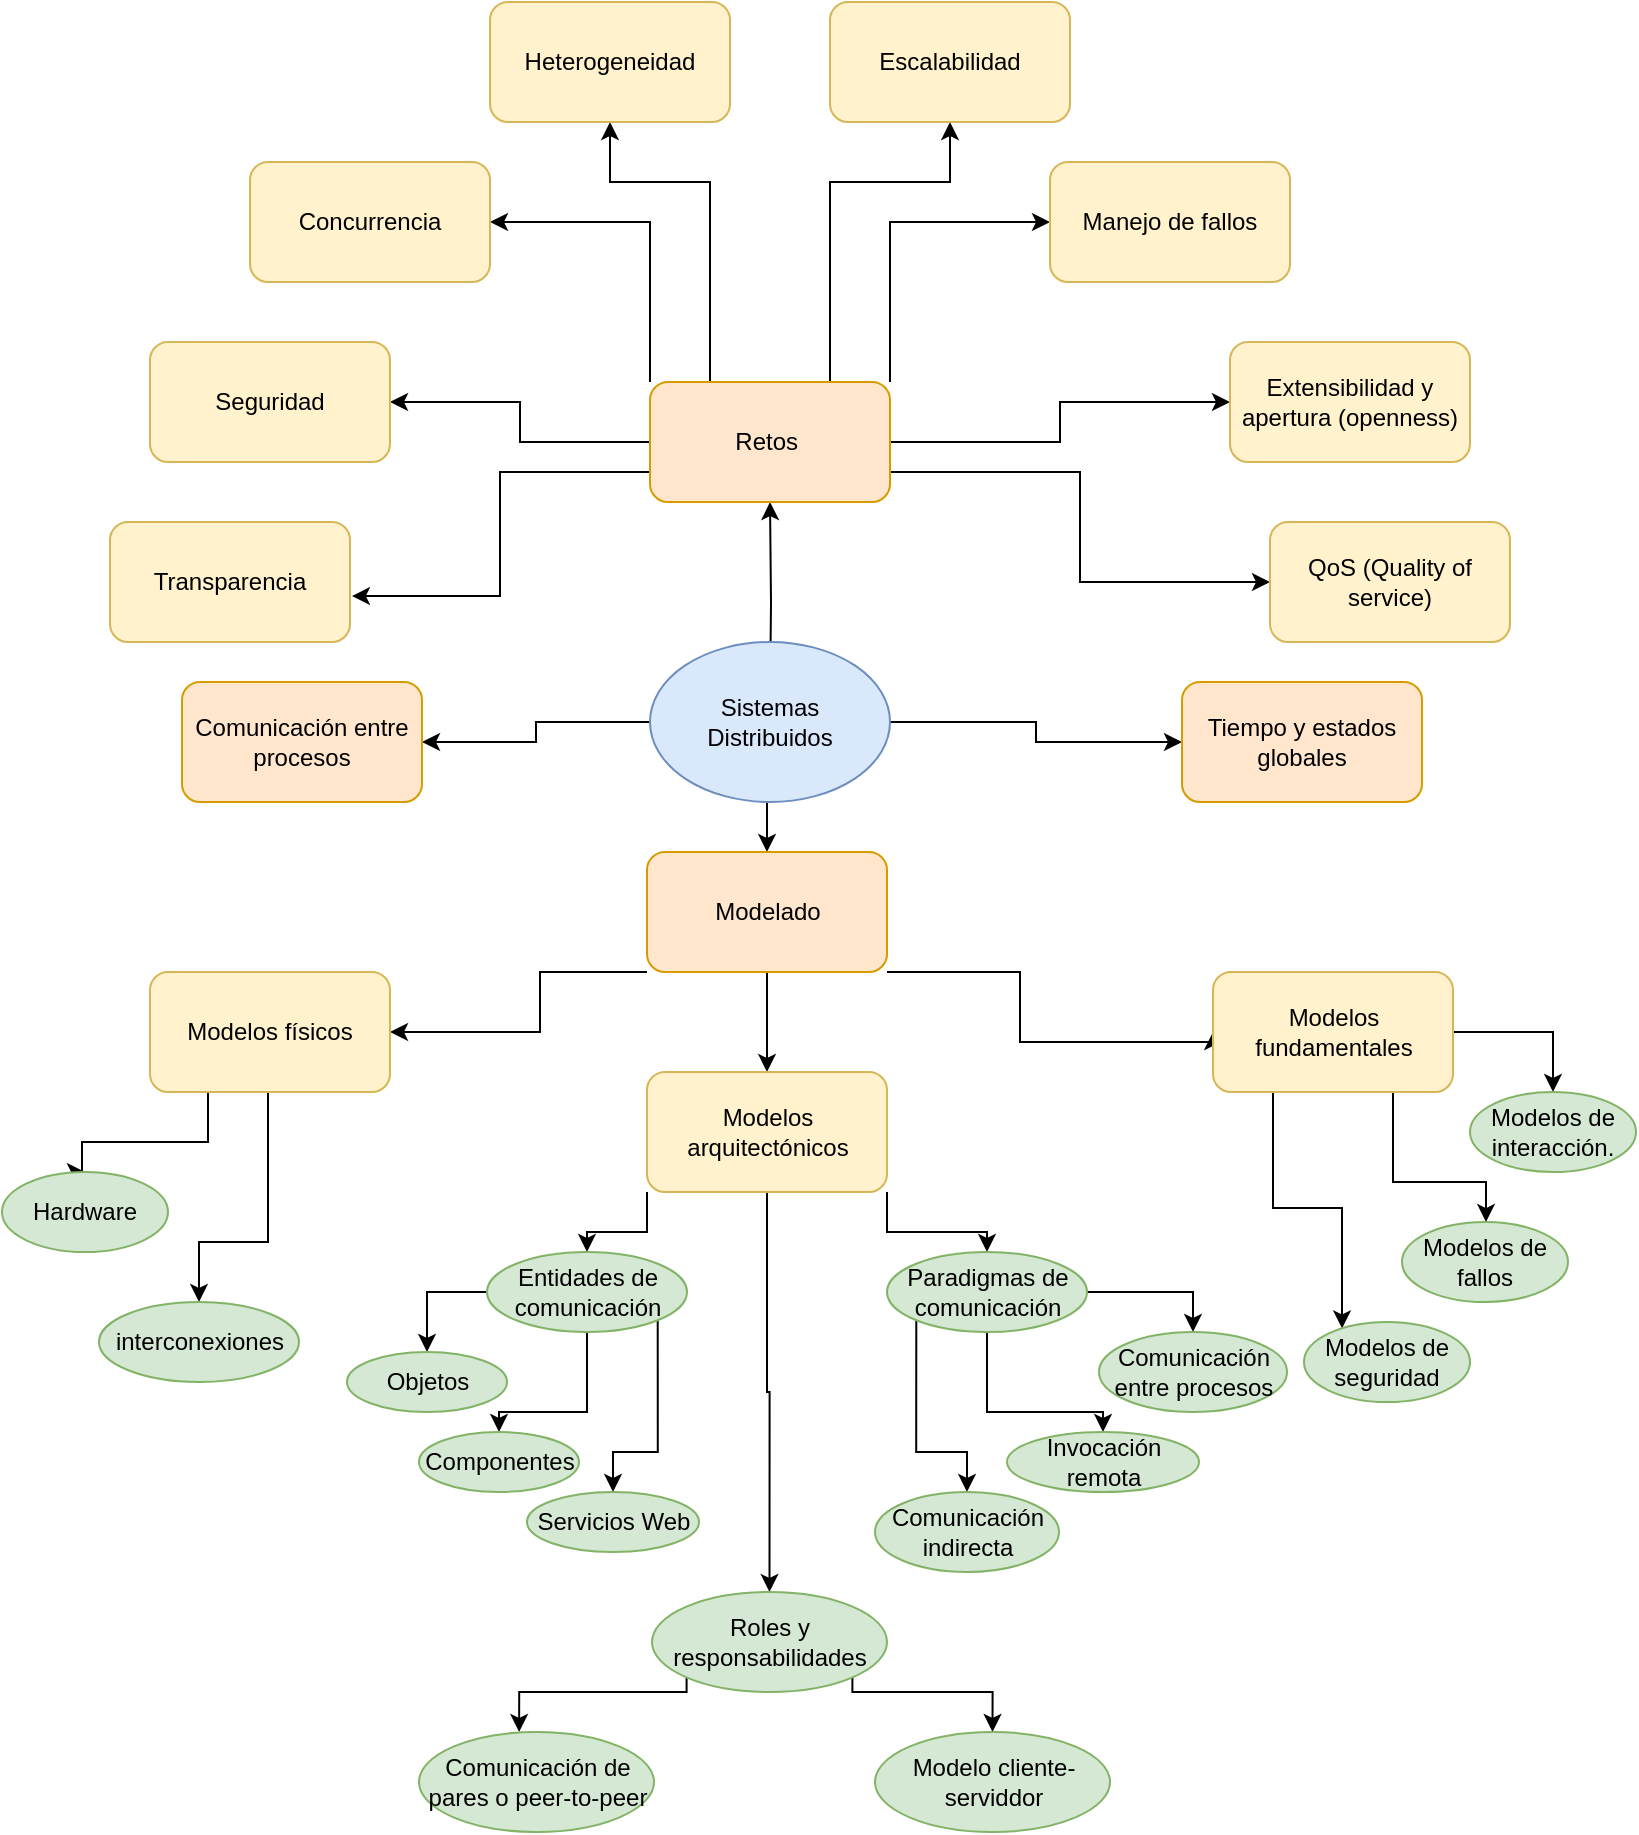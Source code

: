 <mxfile version="13.7.7" type="github"><diagram id="CqmCd7L6Oqs_EDeVed8r" name="Page-1"><mxGraphModel dx="355" dy="480" grid="1" gridSize="10" guides="1" tooltips="1" connect="1" arrows="1" fold="1" page="1" pageScale="1" pageWidth="827" pageHeight="1169" math="0" shadow="0"><root><mxCell id="0"/><mxCell id="1" parent="0"/><mxCell id="hzf1_K1wH6SFTabIqlDV-12" value="" style="edgeStyle=orthogonalEdgeStyle;rounded=0;orthogonalLoop=1;jettySize=auto;html=1;" parent="1" target="hzf1_K1wH6SFTabIqlDV-2" edge="1"><mxGeometry relative="1" as="geometry"><mxPoint x="394" y="510" as="sourcePoint"/></mxGeometry></mxCell><mxCell id="hzf1_K1wH6SFTabIqlDV-30" style="edgeStyle=orthogonalEdgeStyle;rounded=0;orthogonalLoop=1;jettySize=auto;html=1;exitX=0.5;exitY=1;exitDx=0;exitDy=0;entryX=0.5;entryY=0;entryDx=0;entryDy=0;" parent="1" source="hzf1_K1wH6SFTabIqlDV-1" target="hzf1_K1wH6SFTabIqlDV-26" edge="1"><mxGeometry relative="1" as="geometry"/></mxCell><mxCell id="hzf1_K1wH6SFTabIqlDV-66" style="edgeStyle=orthogonalEdgeStyle;rounded=0;orthogonalLoop=1;jettySize=auto;html=1;exitX=0;exitY=0.5;exitDx=0;exitDy=0;" parent="1" source="hzf1_K1wH6SFTabIqlDV-1" target="hzf1_K1wH6SFTabIqlDV-24" edge="1"><mxGeometry relative="1" as="geometry"/></mxCell><mxCell id="hzf1_K1wH6SFTabIqlDV-67" style="edgeStyle=orthogonalEdgeStyle;rounded=0;orthogonalLoop=1;jettySize=auto;html=1;exitX=1;exitY=0.5;exitDx=0;exitDy=0;entryX=0;entryY=0.5;entryDx=0;entryDy=0;" parent="1" source="hzf1_K1wH6SFTabIqlDV-1" target="hzf1_K1wH6SFTabIqlDV-25" edge="1"><mxGeometry relative="1" as="geometry"/></mxCell><mxCell id="hzf1_K1wH6SFTabIqlDV-1" value="Sistemas &lt;br&gt;Distribuidos" style="ellipse;whiteSpace=wrap;html=1;fillColor=#dae8fc;strokeColor=#6c8ebf;" parent="1" vertex="1"><mxGeometry x="334" y="480" width="120" height="80" as="geometry"/></mxCell><mxCell id="hzf1_K1wH6SFTabIqlDV-16" style="edgeStyle=orthogonalEdgeStyle;rounded=0;orthogonalLoop=1;jettySize=auto;html=1;exitX=0;exitY=0.5;exitDx=0;exitDy=0;entryX=1;entryY=0.5;entryDx=0;entryDy=0;" parent="1" source="hzf1_K1wH6SFTabIqlDV-2" target="hzf1_K1wH6SFTabIqlDV-9" edge="1"><mxGeometry relative="1" as="geometry"/></mxCell><mxCell id="hzf1_K1wH6SFTabIqlDV-17" style="edgeStyle=orthogonalEdgeStyle;rounded=0;orthogonalLoop=1;jettySize=auto;html=1;exitX=0;exitY=0.75;exitDx=0;exitDy=0;entryX=1.008;entryY=0.617;entryDx=0;entryDy=0;entryPerimeter=0;" parent="1" source="hzf1_K1wH6SFTabIqlDV-2" target="hzf1_K1wH6SFTabIqlDV-10" edge="1"><mxGeometry relative="1" as="geometry"/></mxCell><mxCell id="hzf1_K1wH6SFTabIqlDV-18" style="edgeStyle=orthogonalEdgeStyle;rounded=0;orthogonalLoop=1;jettySize=auto;html=1;exitX=0;exitY=0;exitDx=0;exitDy=0;entryX=1;entryY=0.5;entryDx=0;entryDy=0;" parent="1" source="hzf1_K1wH6SFTabIqlDV-2" target="hzf1_K1wH6SFTabIqlDV-8" edge="1"><mxGeometry relative="1" as="geometry"/></mxCell><mxCell id="hzf1_K1wH6SFTabIqlDV-19" style="edgeStyle=orthogonalEdgeStyle;rounded=0;orthogonalLoop=1;jettySize=auto;html=1;exitX=0.25;exitY=0;exitDx=0;exitDy=0;entryX=0.5;entryY=1;entryDx=0;entryDy=0;" parent="1" source="hzf1_K1wH6SFTabIqlDV-2" target="hzf1_K1wH6SFTabIqlDV-3" edge="1"><mxGeometry relative="1" as="geometry"><Array as="points"><mxPoint x="364" y="250"/><mxPoint x="314" y="250"/></Array></mxGeometry></mxCell><mxCell id="hzf1_K1wH6SFTabIqlDV-20" style="edgeStyle=orthogonalEdgeStyle;rounded=0;orthogonalLoop=1;jettySize=auto;html=1;exitX=0.75;exitY=0;exitDx=0;exitDy=0;entryX=0.5;entryY=1;entryDx=0;entryDy=0;" parent="1" source="hzf1_K1wH6SFTabIqlDV-2" target="hzf1_K1wH6SFTabIqlDV-5" edge="1"><mxGeometry relative="1" as="geometry"><Array as="points"><mxPoint x="424" y="250"/><mxPoint x="484" y="250"/></Array></mxGeometry></mxCell><mxCell id="hzf1_K1wH6SFTabIqlDV-21" style="edgeStyle=orthogonalEdgeStyle;rounded=0;orthogonalLoop=1;jettySize=auto;html=1;exitX=1;exitY=0;exitDx=0;exitDy=0;entryX=0;entryY=0.5;entryDx=0;entryDy=0;" parent="1" source="hzf1_K1wH6SFTabIqlDV-2" target="hzf1_K1wH6SFTabIqlDV-6" edge="1"><mxGeometry relative="1" as="geometry"/></mxCell><mxCell id="hzf1_K1wH6SFTabIqlDV-22" style="edgeStyle=orthogonalEdgeStyle;rounded=0;orthogonalLoop=1;jettySize=auto;html=1;exitX=1;exitY=0.5;exitDx=0;exitDy=0;entryX=0;entryY=0.5;entryDx=0;entryDy=0;" parent="1" source="hzf1_K1wH6SFTabIqlDV-2" target="hzf1_K1wH6SFTabIqlDV-7" edge="1"><mxGeometry relative="1" as="geometry"/></mxCell><mxCell id="hzf1_K1wH6SFTabIqlDV-23" style="edgeStyle=orthogonalEdgeStyle;rounded=0;orthogonalLoop=1;jettySize=auto;html=1;exitX=1;exitY=0.75;exitDx=0;exitDy=0;entryX=0;entryY=0.5;entryDx=0;entryDy=0;" parent="1" source="hzf1_K1wH6SFTabIqlDV-2" target="hzf1_K1wH6SFTabIqlDV-11" edge="1"><mxGeometry relative="1" as="geometry"/></mxCell><mxCell id="hzf1_K1wH6SFTabIqlDV-2" value="Retos&amp;nbsp;" style="rounded=1;whiteSpace=wrap;html=1;fillColor=#ffe6cc;strokeColor=#d79b00;" parent="1" vertex="1"><mxGeometry x="334" y="350" width="120" height="60" as="geometry"/></mxCell><mxCell id="hzf1_K1wH6SFTabIqlDV-3" value="Heterogeneidad" style="rounded=1;whiteSpace=wrap;html=1;fillColor=#fff2cc;strokeColor=#d6b656;" parent="1" vertex="1"><mxGeometry x="254" y="160" width="120" height="60" as="geometry"/></mxCell><mxCell id="hzf1_K1wH6SFTabIqlDV-5" value="Escalabilidad" style="rounded=1;whiteSpace=wrap;html=1;fillColor=#fff2cc;strokeColor=#d6b656;" parent="1" vertex="1"><mxGeometry x="424" y="160" width="120" height="60" as="geometry"/></mxCell><mxCell id="hzf1_K1wH6SFTabIqlDV-6" value="Manejo de fallos" style="rounded=1;whiteSpace=wrap;html=1;fillColor=#fff2cc;strokeColor=#d6b656;" parent="1" vertex="1"><mxGeometry x="534" y="240" width="120" height="60" as="geometry"/></mxCell><mxCell id="hzf1_K1wH6SFTabIqlDV-7" value="Extensibilidad y apertura (openness)" style="rounded=1;whiteSpace=wrap;html=1;fillColor=#fff2cc;strokeColor=#d6b656;" parent="1" vertex="1"><mxGeometry x="624" y="330" width="120" height="60" as="geometry"/></mxCell><mxCell id="hzf1_K1wH6SFTabIqlDV-8" value="Concurrencia" style="rounded=1;whiteSpace=wrap;html=1;fillColor=#fff2cc;strokeColor=#d6b656;" parent="1" vertex="1"><mxGeometry x="134" y="240" width="120" height="60" as="geometry"/></mxCell><mxCell id="hzf1_K1wH6SFTabIqlDV-9" value="Seguridad" style="rounded=1;whiteSpace=wrap;html=1;fillColor=#fff2cc;strokeColor=#d6b656;" parent="1" vertex="1"><mxGeometry x="84" y="330" width="120" height="60" as="geometry"/></mxCell><mxCell id="hzf1_K1wH6SFTabIqlDV-10" value="Transparencia" style="rounded=1;whiteSpace=wrap;html=1;fillColor=#fff2cc;strokeColor=#d6b656;" parent="1" vertex="1"><mxGeometry x="64" y="420" width="120" height="60" as="geometry"/></mxCell><mxCell id="hzf1_K1wH6SFTabIqlDV-11" value="QoS (Quality of service)" style="rounded=1;whiteSpace=wrap;html=1;fillColor=#fff2cc;strokeColor=#d6b656;" parent="1" vertex="1"><mxGeometry x="644" y="420" width="120" height="60" as="geometry"/></mxCell><mxCell id="hzf1_K1wH6SFTabIqlDV-24" value="Comunicación entre procesos" style="rounded=1;whiteSpace=wrap;html=1;fillColor=#ffe6cc;strokeColor=#d79b00;" parent="1" vertex="1"><mxGeometry x="100" y="500" width="120" height="60" as="geometry"/></mxCell><mxCell id="hzf1_K1wH6SFTabIqlDV-25" value="Tiempo y estados globales" style="rounded=1;whiteSpace=wrap;html=1;fillColor=#ffe6cc;strokeColor=#d79b00;" parent="1" vertex="1"><mxGeometry x="600" y="500" width="120" height="60" as="geometry"/></mxCell><mxCell id="hzf1_K1wH6SFTabIqlDV-33" style="edgeStyle=orthogonalEdgeStyle;rounded=0;orthogonalLoop=1;jettySize=auto;html=1;exitX=0;exitY=1;exitDx=0;exitDy=0;entryX=1;entryY=0.5;entryDx=0;entryDy=0;" parent="1" source="hzf1_K1wH6SFTabIqlDV-26" target="hzf1_K1wH6SFTabIqlDV-27" edge="1"><mxGeometry relative="1" as="geometry"><Array as="points"><mxPoint x="279" y="645"/><mxPoint x="279" y="675"/></Array></mxGeometry></mxCell><mxCell id="hzf1_K1wH6SFTabIqlDV-34" style="edgeStyle=orthogonalEdgeStyle;rounded=0;orthogonalLoop=1;jettySize=auto;html=1;exitX=1;exitY=1;exitDx=0;exitDy=0;entryX=0;entryY=0.5;entryDx=0;entryDy=0;" parent="1" source="hzf1_K1wH6SFTabIqlDV-26" target="hzf1_K1wH6SFTabIqlDV-28" edge="1"><mxGeometry relative="1" as="geometry"><Array as="points"><mxPoint x="519" y="645"/><mxPoint x="519" y="680"/><mxPoint x="616" y="680"/></Array></mxGeometry></mxCell><mxCell id="hzf1_K1wH6SFTabIqlDV-35" style="edgeStyle=orthogonalEdgeStyle;rounded=0;orthogonalLoop=1;jettySize=auto;html=1;exitX=0.5;exitY=1;exitDx=0;exitDy=0;entryX=0.5;entryY=0;entryDx=0;entryDy=0;" parent="1" source="hzf1_K1wH6SFTabIqlDV-26" target="hzf1_K1wH6SFTabIqlDV-29" edge="1"><mxGeometry relative="1" as="geometry"/></mxCell><mxCell id="hzf1_K1wH6SFTabIqlDV-26" value="Modelado" style="rounded=1;whiteSpace=wrap;html=1;fillColor=#ffe6cc;strokeColor=#d79b00;" parent="1" vertex="1"><mxGeometry x="332.5" y="585" width="120" height="60" as="geometry"/></mxCell><mxCell id="hzf1_K1wH6SFTabIqlDV-42" style="edgeStyle=orthogonalEdgeStyle;rounded=0;orthogonalLoop=1;jettySize=auto;html=1;exitX=0.25;exitY=1;exitDx=0;exitDy=0;entryX=0.5;entryY=0;entryDx=0;entryDy=0;" parent="1" source="hzf1_K1wH6SFTabIqlDV-27" target="hzf1_K1wH6SFTabIqlDV-41" edge="1"><mxGeometry relative="1" as="geometry"><mxPoint x="50" y="815" as="targetPoint"/><Array as="points"><mxPoint x="113" y="705"/><mxPoint x="113" y="730"/><mxPoint x="50" y="730"/><mxPoint x="50" y="745"/></Array></mxGeometry></mxCell><mxCell id="hzf1_K1wH6SFTabIqlDV-43" style="edgeStyle=orthogonalEdgeStyle;rounded=0;orthogonalLoop=1;jettySize=auto;html=1;exitX=0.5;exitY=1;exitDx=0;exitDy=0;entryX=0.5;entryY=0;entryDx=0;entryDy=0;" parent="1" source="hzf1_K1wH6SFTabIqlDV-27" target="hzf1_K1wH6SFTabIqlDV-40" edge="1"><mxGeometry relative="1" as="geometry"><Array as="points"><mxPoint x="143" y="705"/><mxPoint x="143" y="780"/><mxPoint x="109" y="780"/></Array></mxGeometry></mxCell><mxCell id="hzf1_K1wH6SFTabIqlDV-27" value="Modelos físicos" style="rounded=1;whiteSpace=wrap;html=1;fillColor=#fff2cc;strokeColor=#d6b656;" parent="1" vertex="1"><mxGeometry x="84" y="645" width="120" height="60" as="geometry"/></mxCell><mxCell id="hzf1_K1wH6SFTabIqlDV-72" style="edgeStyle=orthogonalEdgeStyle;rounded=0;orthogonalLoop=1;jettySize=auto;html=1;exitX=1;exitY=0.5;exitDx=0;exitDy=0;entryX=0.5;entryY=0;entryDx=0;entryDy=0;" parent="1" source="hzf1_K1wH6SFTabIqlDV-28" target="hzf1_K1wH6SFTabIqlDV-37" edge="1"><mxGeometry relative="1" as="geometry"/></mxCell><mxCell id="hzf1_K1wH6SFTabIqlDV-73" style="edgeStyle=orthogonalEdgeStyle;rounded=0;orthogonalLoop=1;jettySize=auto;html=1;exitX=0.75;exitY=1;exitDx=0;exitDy=0;" parent="1" source="hzf1_K1wH6SFTabIqlDV-28" target="hzf1_K1wH6SFTabIqlDV-38" edge="1"><mxGeometry relative="1" as="geometry"><Array as="points"><mxPoint x="706" y="750"/><mxPoint x="752" y="750"/></Array></mxGeometry></mxCell><mxCell id="hzf1_K1wH6SFTabIqlDV-74" style="edgeStyle=orthogonalEdgeStyle;rounded=0;orthogonalLoop=1;jettySize=auto;html=1;exitX=0.25;exitY=1;exitDx=0;exitDy=0;" parent="1" source="hzf1_K1wH6SFTabIqlDV-28" target="hzf1_K1wH6SFTabIqlDV-39" edge="1"><mxGeometry relative="1" as="geometry"><Array as="points"><mxPoint x="646" y="763"/><mxPoint x="680" y="763"/></Array></mxGeometry></mxCell><mxCell id="hzf1_K1wH6SFTabIqlDV-28" value="Modelos fundamentales" style="rounded=1;whiteSpace=wrap;html=1;fillColor=#fff2cc;strokeColor=#d6b656;" parent="1" vertex="1"><mxGeometry x="615.5" y="645" width="120" height="60" as="geometry"/></mxCell><mxCell id="hzf1_K1wH6SFTabIqlDV-57" style="edgeStyle=orthogonalEdgeStyle;rounded=0;orthogonalLoop=1;jettySize=auto;html=1;exitX=0.5;exitY=1;exitDx=0;exitDy=0;entryX=0.5;entryY=0;entryDx=0;entryDy=0;" parent="1" source="hzf1_K1wH6SFTabIqlDV-29" target="hzf1_K1wH6SFTabIqlDV-49" edge="1"><mxGeometry relative="1" as="geometry"/></mxCell><mxCell id="hzf1_K1wH6SFTabIqlDV-58" style="edgeStyle=orthogonalEdgeStyle;rounded=0;orthogonalLoop=1;jettySize=auto;html=1;exitX=0;exitY=1;exitDx=0;exitDy=0;entryX=0.5;entryY=0;entryDx=0;entryDy=0;" parent="1" source="hzf1_K1wH6SFTabIqlDV-29" target="hzf1_K1wH6SFTabIqlDV-48" edge="1"><mxGeometry relative="1" as="geometry"><Array as="points"><mxPoint x="332.5" y="775"/><mxPoint x="302.5" y="775"/></Array></mxGeometry></mxCell><mxCell id="hzf1_K1wH6SFTabIqlDV-59" style="edgeStyle=orthogonalEdgeStyle;rounded=0;orthogonalLoop=1;jettySize=auto;html=1;exitX=1;exitY=1;exitDx=0;exitDy=0;entryX=0.5;entryY=0;entryDx=0;entryDy=0;" parent="1" source="hzf1_K1wH6SFTabIqlDV-29" target="hzf1_K1wH6SFTabIqlDV-47" edge="1"><mxGeometry relative="1" as="geometry"><Array as="points"><mxPoint x="452.5" y="775"/><mxPoint x="502.5" y="775"/></Array></mxGeometry></mxCell><mxCell id="hzf1_K1wH6SFTabIqlDV-29" value="Modelos arquitectónicos" style="rounded=1;whiteSpace=wrap;html=1;fillColor=#fff2cc;strokeColor=#d6b656;" parent="1" vertex="1"><mxGeometry x="332.5" y="695" width="120" height="60" as="geometry"/></mxCell><mxCell id="hzf1_K1wH6SFTabIqlDV-37" value="Modelos de interacción." style="ellipse;whiteSpace=wrap;html=1;fillColor=#d5e8d4;strokeColor=#82b366;" parent="1" vertex="1"><mxGeometry x="744" y="705" width="83" height="40" as="geometry"/></mxCell><mxCell id="hzf1_K1wH6SFTabIqlDV-38" value="Modelos de fallos" style="ellipse;whiteSpace=wrap;html=1;fillColor=#d5e8d4;strokeColor=#82b366;" parent="1" vertex="1"><mxGeometry x="710" y="770" width="83" height="40" as="geometry"/></mxCell><mxCell id="hzf1_K1wH6SFTabIqlDV-39" value="Modelos de seguridad" style="ellipse;whiteSpace=wrap;html=1;fillColor=#d5e8d4;strokeColor=#82b366;" parent="1" vertex="1"><mxGeometry x="661" y="820" width="83" height="40" as="geometry"/></mxCell><mxCell id="hzf1_K1wH6SFTabIqlDV-40" value="interconexiones" style="ellipse;whiteSpace=wrap;html=1;fillColor=#d5e8d4;strokeColor=#82b366;" parent="1" vertex="1"><mxGeometry x="58.5" y="810" width="100" height="40" as="geometry"/></mxCell><mxCell id="hzf1_K1wH6SFTabIqlDV-41" value="Hardware" style="ellipse;whiteSpace=wrap;html=1;fillColor=#d5e8d4;strokeColor=#82b366;" parent="1" vertex="1"><mxGeometry x="10" y="745" width="83" height="40" as="geometry"/></mxCell><mxCell id="hzf1_K1wH6SFTabIqlDV-61" style="edgeStyle=orthogonalEdgeStyle;rounded=0;orthogonalLoop=1;jettySize=auto;html=1;exitX=1;exitY=0.5;exitDx=0;exitDy=0;entryX=0.5;entryY=0;entryDx=0;entryDy=0;" parent="1" source="hzf1_K1wH6SFTabIqlDV-47" target="hzf1_K1wH6SFTabIqlDV-54" edge="1"><mxGeometry relative="1" as="geometry"/></mxCell><mxCell id="hzf1_K1wH6SFTabIqlDV-63" style="edgeStyle=orthogonalEdgeStyle;rounded=0;orthogonalLoop=1;jettySize=auto;html=1;exitX=0.5;exitY=1;exitDx=0;exitDy=0;entryX=0.5;entryY=0;entryDx=0;entryDy=0;" parent="1" source="hzf1_K1wH6SFTabIqlDV-47" target="hzf1_K1wH6SFTabIqlDV-55" edge="1"><mxGeometry relative="1" as="geometry"><Array as="points"><mxPoint x="502.5" y="865"/><mxPoint x="560.5" y="865"/></Array></mxGeometry></mxCell><mxCell id="hzf1_K1wH6SFTabIqlDV-65" style="edgeStyle=orthogonalEdgeStyle;rounded=0;orthogonalLoop=1;jettySize=auto;html=1;exitX=0;exitY=1;exitDx=0;exitDy=0;entryX=0.5;entryY=0;entryDx=0;entryDy=0;" parent="1" source="hzf1_K1wH6SFTabIqlDV-47" target="hzf1_K1wH6SFTabIqlDV-56" edge="1"><mxGeometry relative="1" as="geometry"><Array as="points"><mxPoint x="467.5" y="885"/><mxPoint x="492.5" y="885"/></Array></mxGeometry></mxCell><mxCell id="hzf1_K1wH6SFTabIqlDV-47" value="Paradigmas de comunicación" style="ellipse;whiteSpace=wrap;html=1;fillColor=#d5e8d4;strokeColor=#82b366;" parent="1" vertex="1"><mxGeometry x="452.5" y="785" width="100" height="40" as="geometry"/></mxCell><mxCell id="hzf1_K1wH6SFTabIqlDV-60" style="edgeStyle=orthogonalEdgeStyle;rounded=0;orthogonalLoop=1;jettySize=auto;html=1;exitX=0;exitY=0.5;exitDx=0;exitDy=0;entryX=0.5;entryY=0;entryDx=0;entryDy=0;" parent="1" source="hzf1_K1wH6SFTabIqlDV-48" target="hzf1_K1wH6SFTabIqlDV-50" edge="1"><mxGeometry relative="1" as="geometry"/></mxCell><mxCell id="hzf1_K1wH6SFTabIqlDV-62" style="edgeStyle=orthogonalEdgeStyle;rounded=0;orthogonalLoop=1;jettySize=auto;html=1;exitX=0.5;exitY=1;exitDx=0;exitDy=0;entryX=0.5;entryY=0;entryDx=0;entryDy=0;" parent="1" source="hzf1_K1wH6SFTabIqlDV-48" target="hzf1_K1wH6SFTabIqlDV-51" edge="1"><mxGeometry relative="1" as="geometry"><Array as="points"><mxPoint x="302.5" y="865"/><mxPoint x="258.5" y="865"/></Array></mxGeometry></mxCell><mxCell id="hzf1_K1wH6SFTabIqlDV-64" style="edgeStyle=orthogonalEdgeStyle;rounded=0;orthogonalLoop=1;jettySize=auto;html=1;exitX=1;exitY=1;exitDx=0;exitDy=0;entryX=0.5;entryY=0;entryDx=0;entryDy=0;" parent="1" source="hzf1_K1wH6SFTabIqlDV-48" target="hzf1_K1wH6SFTabIqlDV-52" edge="1"><mxGeometry relative="1" as="geometry"><Array as="points"><mxPoint x="337.5" y="885"/><mxPoint x="315.5" y="885"/></Array></mxGeometry></mxCell><mxCell id="hzf1_K1wH6SFTabIqlDV-48" value="Entidades de comunicación" style="ellipse;whiteSpace=wrap;html=1;fillColor=#d5e8d4;strokeColor=#82b366;" parent="1" vertex="1"><mxGeometry x="252.5" y="785" width="100" height="40" as="geometry"/></mxCell><mxCell id="hzf1_K1wH6SFTabIqlDV-70" style="edgeStyle=orthogonalEdgeStyle;rounded=0;orthogonalLoop=1;jettySize=auto;html=1;exitX=0;exitY=1;exitDx=0;exitDy=0;entryX=0.426;entryY=0;entryDx=0;entryDy=0;entryPerimeter=0;" parent="1" source="hzf1_K1wH6SFTabIqlDV-49" target="hzf1_K1wH6SFTabIqlDV-69" edge="1"><mxGeometry relative="1" as="geometry"><Array as="points"><mxPoint x="352.5" y="1005"/><mxPoint x="268.5" y="1005"/></Array></mxGeometry></mxCell><mxCell id="hzf1_K1wH6SFTabIqlDV-71" style="edgeStyle=orthogonalEdgeStyle;rounded=0;orthogonalLoop=1;jettySize=auto;html=1;exitX=1;exitY=1;exitDx=0;exitDy=0;entryX=0.5;entryY=0;entryDx=0;entryDy=0;" parent="1" source="hzf1_K1wH6SFTabIqlDV-49" target="hzf1_K1wH6SFTabIqlDV-68" edge="1"><mxGeometry relative="1" as="geometry"><Array as="points"><mxPoint x="435.5" y="1005"/><mxPoint x="505.5" y="1005"/></Array></mxGeometry></mxCell><mxCell id="hzf1_K1wH6SFTabIqlDV-49" value="Roles y responsabilidades" style="ellipse;whiteSpace=wrap;html=1;fillColor=#d5e8d4;strokeColor=#82b366;" parent="1" vertex="1"><mxGeometry x="335" y="955" width="117.5" height="50" as="geometry"/></mxCell><mxCell id="hzf1_K1wH6SFTabIqlDV-50" value="Objetos" style="ellipse;whiteSpace=wrap;html=1;fillColor=#d5e8d4;strokeColor=#82b366;" parent="1" vertex="1"><mxGeometry x="182.5" y="835" width="80" height="30" as="geometry"/></mxCell><mxCell id="hzf1_K1wH6SFTabIqlDV-51" value="Componentes" style="ellipse;whiteSpace=wrap;html=1;fillColor=#d5e8d4;strokeColor=#82b366;" parent="1" vertex="1"><mxGeometry x="218.5" y="875" width="80" height="30" as="geometry"/></mxCell><mxCell id="hzf1_K1wH6SFTabIqlDV-52" value="Servicios Web" style="ellipse;whiteSpace=wrap;html=1;fillColor=#d5e8d4;strokeColor=#82b366;" parent="1" vertex="1"><mxGeometry x="272.5" y="905" width="86" height="30" as="geometry"/></mxCell><mxCell id="hzf1_K1wH6SFTabIqlDV-54" value="Comunicación entre procesos" style="ellipse;whiteSpace=wrap;html=1;fillColor=#d5e8d4;strokeColor=#82b366;" parent="1" vertex="1"><mxGeometry x="558.5" y="825" width="94" height="40" as="geometry"/></mxCell><mxCell id="hzf1_K1wH6SFTabIqlDV-55" value="Invocación remota" style="ellipse;whiteSpace=wrap;html=1;fillColor=#d5e8d4;strokeColor=#82b366;" parent="1" vertex="1"><mxGeometry x="512.5" y="875" width="96" height="30" as="geometry"/></mxCell><mxCell id="hzf1_K1wH6SFTabIqlDV-56" value="Comunicación indirecta" style="ellipse;whiteSpace=wrap;html=1;fillColor=#d5e8d4;strokeColor=#82b366;" parent="1" vertex="1"><mxGeometry x="446.5" y="905" width="92" height="40" as="geometry"/></mxCell><mxCell id="hzf1_K1wH6SFTabIqlDV-68" value="Modelo cliente-serviddor" style="ellipse;whiteSpace=wrap;html=1;fillColor=#d5e8d4;strokeColor=#82b366;" parent="1" vertex="1"><mxGeometry x="446.5" y="1025" width="117.5" height="50" as="geometry"/></mxCell><mxCell id="hzf1_K1wH6SFTabIqlDV-69" value="Comunicación de pares o peer-to-peer" style="ellipse;whiteSpace=wrap;html=1;fillColor=#d5e8d4;strokeColor=#82b366;" parent="1" vertex="1"><mxGeometry x="218.5" y="1025" width="117.5" height="50" as="geometry"/></mxCell></root></mxGraphModel></diagram></mxfile>